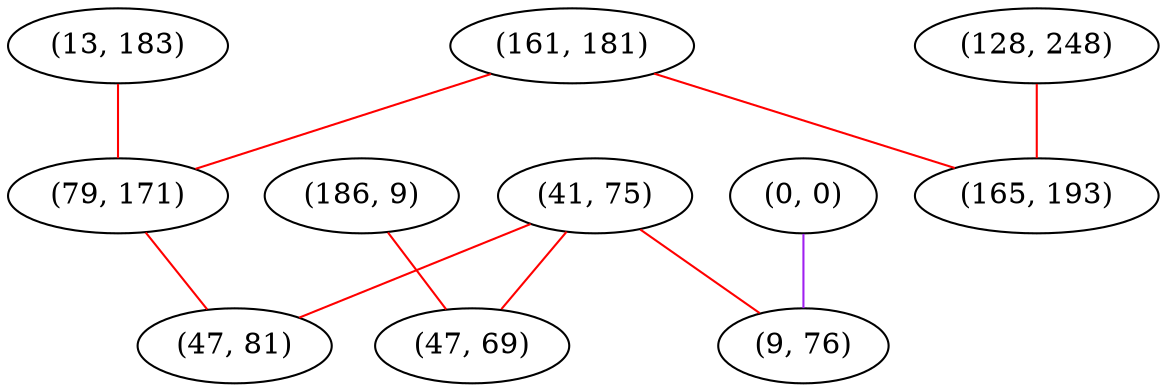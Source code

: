 graph "" {
"(161, 181)";
"(13, 183)";
"(0, 0)";
"(128, 248)";
"(186, 9)";
"(79, 171)";
"(41, 75)";
"(165, 193)";
"(47, 69)";
"(9, 76)";
"(47, 81)";
"(161, 181)" -- "(79, 171)"  [color=red, key=0, weight=1];
"(161, 181)" -- "(165, 193)"  [color=red, key=0, weight=1];
"(13, 183)" -- "(79, 171)"  [color=red, key=0, weight=1];
"(0, 0)" -- "(9, 76)"  [color=purple, key=0, weight=4];
"(128, 248)" -- "(165, 193)"  [color=red, key=0, weight=1];
"(186, 9)" -- "(47, 69)"  [color=red, key=0, weight=1];
"(79, 171)" -- "(47, 81)"  [color=red, key=0, weight=1];
"(41, 75)" -- "(47, 69)"  [color=red, key=0, weight=1];
"(41, 75)" -- "(9, 76)"  [color=red, key=0, weight=1];
"(41, 75)" -- "(47, 81)"  [color=red, key=0, weight=1];
}
